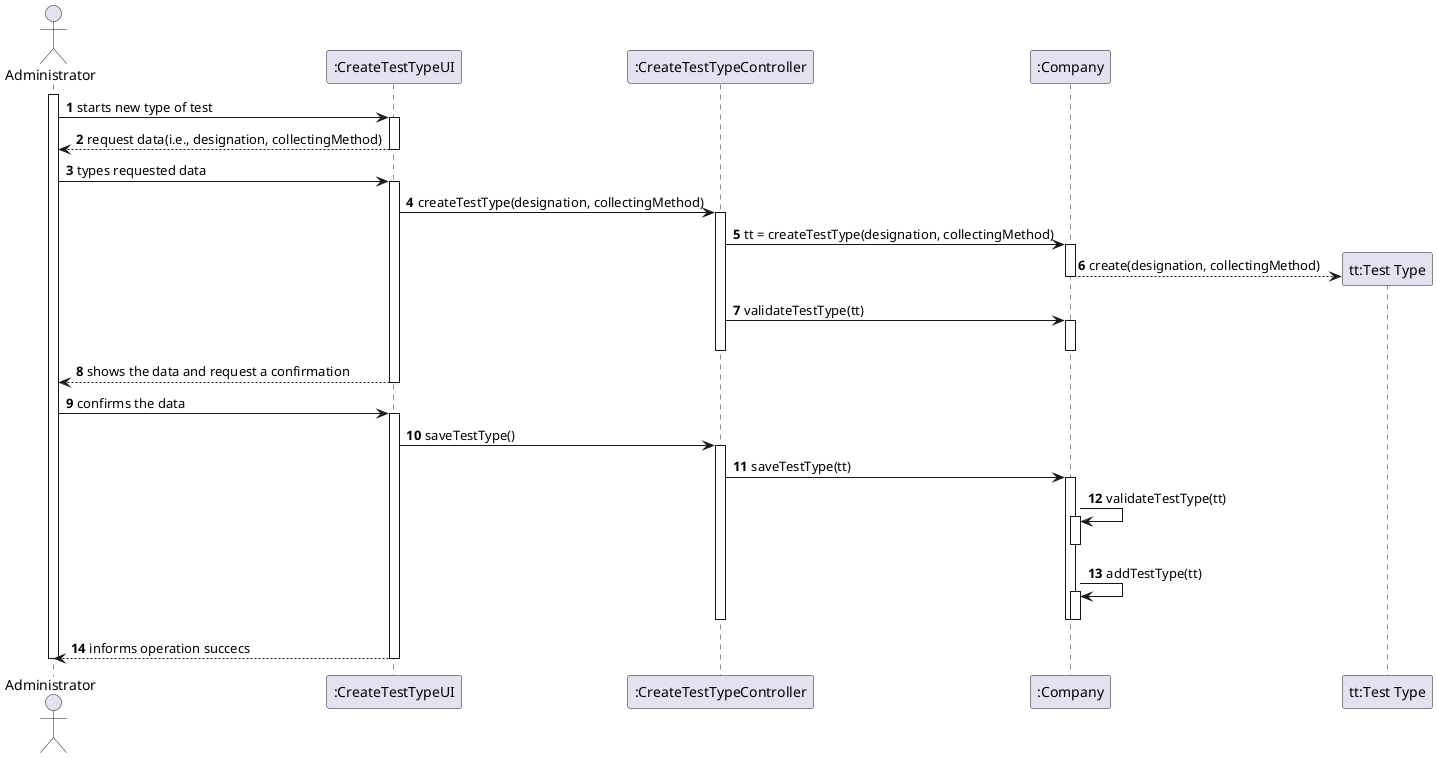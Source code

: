 @startuml
autonumber
actor "Administrator" as ADMIN

participant ":CreateTestTypeUI" as UI
participant ":CreateTestTypeController" as CTRL
participant ":Company" as CMP
participant "tt:Test Type" as TET

activate ADMIN
ADMIN -> UI : starts new type of test
activate UI
UI --> ADMIN : request data(i.e., designation, collectingMethod)
deactivate UI

ADMIN -> UI : types requested data
activate UI
UI -> CTRL: createTestType(designation, collectingMethod)
activate CTRL
CTRL -> CMP : tt = createTestType(designation, collectingMethod)
activate CMP
CMP --> TET** : create(designation, collectingMethod)
deactivate CMP
CTRL -> CMP : validateTestType(tt)
activate CMP
deactivate CMP
deactivate CTRL
UI --> ADMIN : shows the data and request a confirmation
deactivate UI

ADMIN -> UI : confirms the data
activate UI
UI -> CTRL : saveTestType()
activate CTRL
CTRL -> CMP : saveTestType(tt)
activate CMP
CMP -> CMP++ : validateTestType(tt)
CMP--
CMP -> CMP++ : addTestType(tt)
CMP--
deactivate CMP
deactivate CTRL
UI --> ADMIN : informs operation succecs
deactivate UI

deactivate ADMIN
@enduml